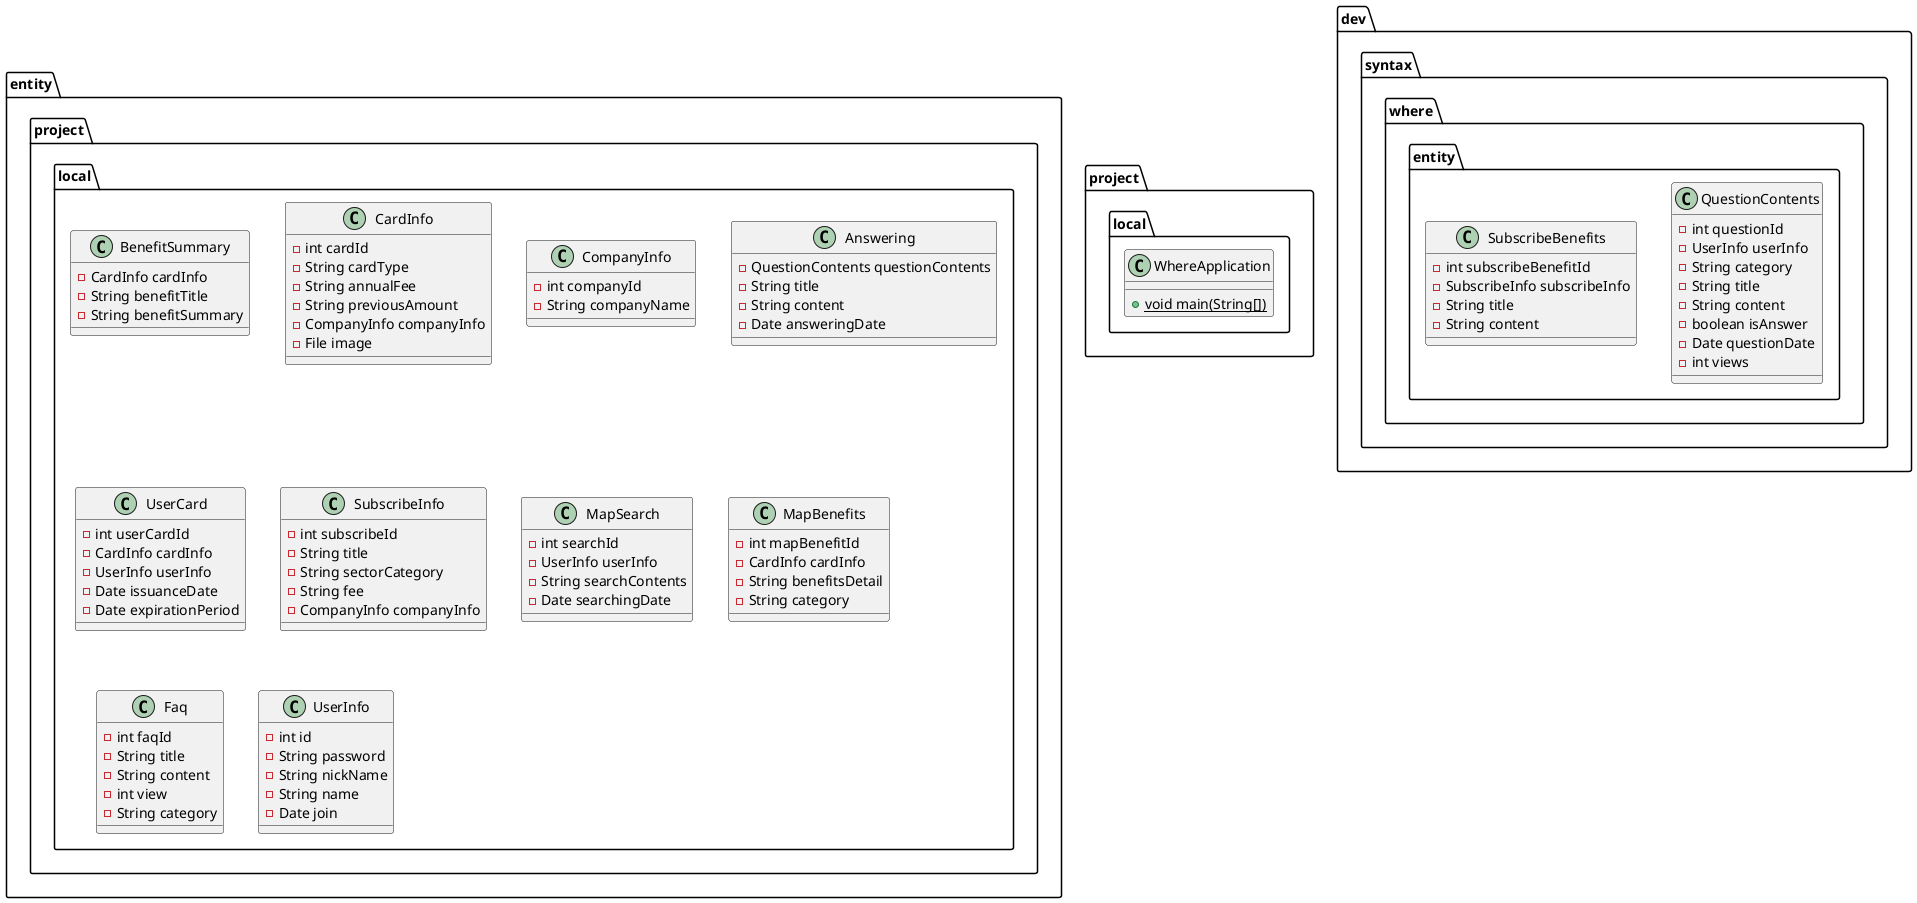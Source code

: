 @startuml
class entity.project.local.BenefitSummary {
- CardInfo cardInfo
- String benefitTitle
- String benefitSummary
}

class entity.project.local.CardInfo {
- int cardId
- String cardType
- String annualFee
- String previousAmount
- CompanyInfo companyInfo
- File image
}

class entity.project.local.CompanyInfo {
- int companyId
- String companyName
}

class entity.project.local.Answering {
- QuestionContents questionContents
- String title
- String content
- Date answeringDate
}

class entity.project.local.UserCard {
- int userCardId
- CardInfo cardInfo
- UserInfo userInfo
- Date issuanceDate
- Date expirationPeriod
}

class project.local.WhereApplication {
+ {static} void main(String[])
}

class entity.project.local.SubscribeInfo {
- int subscribeId
- String title
- String sectorCategory
- String fee
- CompanyInfo companyInfo
}

class entity.project.local.MapSearch {
- int searchId
- UserInfo userInfo
- String searchContents
- Date searchingDate
}

class entity.project.local.MapBenefits {
- int mapBenefitId
- CardInfo cardInfo
- String benefitsDetail
- String category
}

class dev.syntax.where.entity.QuestionContents {
- int questionId
- UserInfo userInfo
- String category
- String title
- String content
- boolean isAnswer
- Date questionDate
- int views
}

class entity.project.local.Faq {
- int faqId
- String title
- String content
- int view
- String category
}

class entity.project.local.UserInfo {
- int id
- String password
- String nickName
- String name
- Date join
}

class dev.syntax.where.entity.SubscribeBenefits {
- int subscribeBenefitId
- SubscribeInfo subscribeInfo
- String title
- String content
}

@enduml